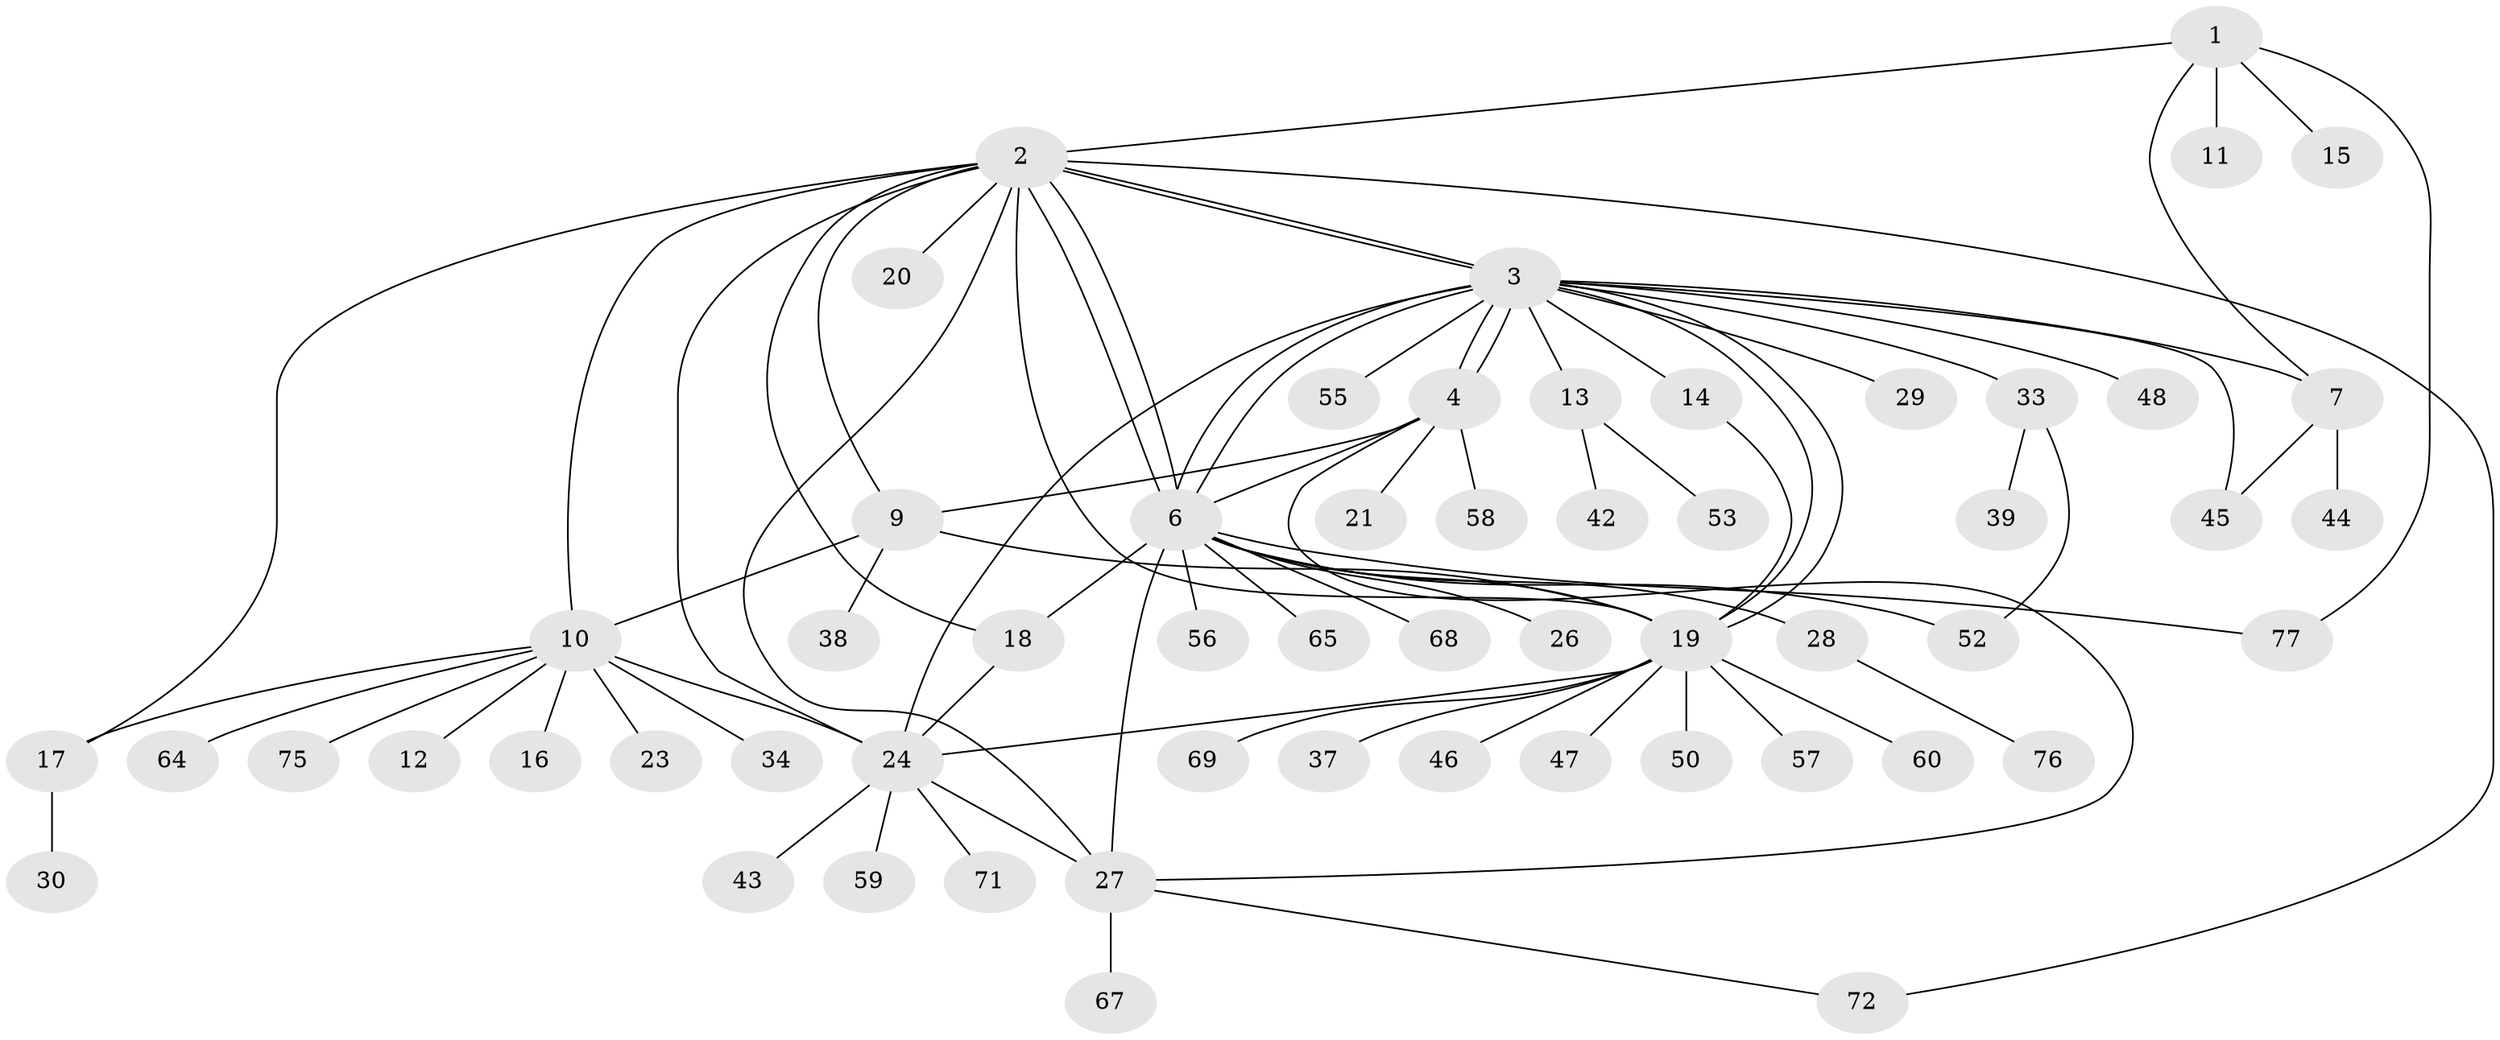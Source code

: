 // original degree distribution, {6: 0.012987012987012988, 15: 0.03896103896103896, 19: 0.012987012987012988, 8: 0.012987012987012988, 1: 0.5584415584415584, 4: 0.07792207792207792, 3: 0.09090909090909091, 10: 0.012987012987012988, 2: 0.15584415584415584, 9: 0.012987012987012988, 5: 0.012987012987012988}
// Generated by graph-tools (version 1.1) at 2025/41/03/06/25 10:41:49]
// undirected, 57 vertices, 83 edges
graph export_dot {
graph [start="1"]
  node [color=gray90,style=filled];
  1 [super="+5"];
  2 [super="+35"];
  3 [super="+8"];
  4 [super="+36"];
  6 [super="+74"];
  7 [super="+62"];
  9 [super="+32"];
  10 [super="+22"];
  11;
  12 [super="+25"];
  13 [super="+63"];
  14;
  15;
  16;
  17 [super="+51"];
  18;
  19 [super="+31"];
  20;
  21;
  23;
  24 [super="+70"];
  26;
  27 [super="+41"];
  28 [super="+49"];
  29;
  30;
  33 [super="+40"];
  34;
  37;
  38;
  39;
  42;
  43;
  44 [super="+61"];
  45 [super="+73"];
  46;
  47 [super="+54"];
  48;
  50 [super="+66"];
  52;
  53;
  55;
  56;
  57;
  58;
  59;
  60;
  64;
  65;
  67;
  68;
  69;
  71;
  72;
  75;
  76;
  77;
  1 -- 2;
  1 -- 7;
  1 -- 11;
  1 -- 15;
  1 -- 77;
  2 -- 3 [weight=2];
  2 -- 3;
  2 -- 6;
  2 -- 6;
  2 -- 10;
  2 -- 17;
  2 -- 18;
  2 -- 19;
  2 -- 20;
  2 -- 24;
  2 -- 27 [weight=2];
  2 -- 72;
  2 -- 9;
  3 -- 4;
  3 -- 4;
  3 -- 6;
  3 -- 6;
  3 -- 13;
  3 -- 14;
  3 -- 19;
  3 -- 19;
  3 -- 24;
  3 -- 29;
  3 -- 33;
  3 -- 45;
  3 -- 48;
  3 -- 55;
  3 -- 7;
  4 -- 9;
  4 -- 21;
  4 -- 27;
  4 -- 58;
  4 -- 6;
  6 -- 18;
  6 -- 19;
  6 -- 26;
  6 -- 27;
  6 -- 28;
  6 -- 52;
  6 -- 56;
  6 -- 65;
  6 -- 68;
  6 -- 77;
  7 -- 44;
  7 -- 45;
  9 -- 19;
  9 -- 10;
  9 -- 38;
  10 -- 12;
  10 -- 16;
  10 -- 17;
  10 -- 34;
  10 -- 64;
  10 -- 75;
  10 -- 24;
  10 -- 23;
  13 -- 42;
  13 -- 53;
  14 -- 19;
  17 -- 30;
  18 -- 24;
  19 -- 24 [weight=2];
  19 -- 37;
  19 -- 46;
  19 -- 47;
  19 -- 50 [weight=2];
  19 -- 57;
  19 -- 60;
  19 -- 69;
  24 -- 43;
  24 -- 59;
  24 -- 71;
  24 -- 27;
  27 -- 67;
  27 -- 72;
  28 -- 76;
  33 -- 39;
  33 -- 52;
}
